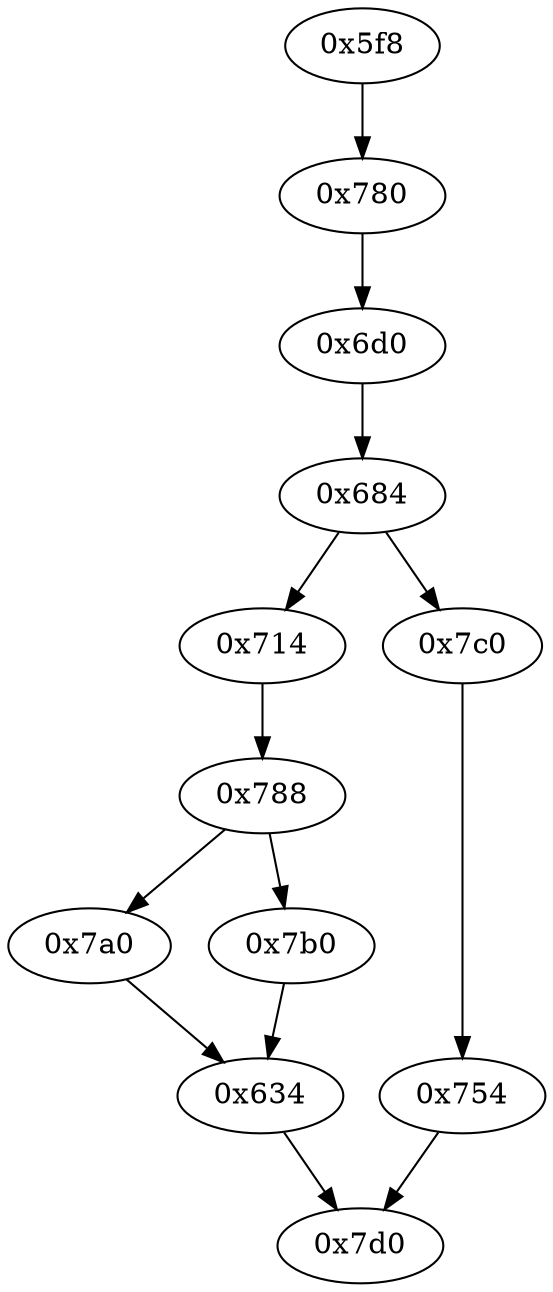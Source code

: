 strict digraph "" {
	"0x788"	 [opcode="[u'ldrsb', u'ldr', u'ldr', u'cmp', u'mov', u'b']"];
	"0x7a0"	 [opcode="[u'mov', u'bl', u'ldr', u'b']"];
	"0x788" -> "0x7a0";
	"0x7b0"	 [opcode="[u'mov', u'bl', u'ldr', u'b']"];
	"0x788" -> "0x7b0";
	"0x714"	 [opcode="[u'ldr', u'ldr', u'ldrb', u'strb', u'ldr', u'b']"];
	"0x714" -> "0x788";
	"0x684"	 [opcode="[u'ldrb', u'ldr', u'ldr', u'cmp', u'mov', u'b']"];
	"0x684" -> "0x714";
	"0x7c0"	 [opcode="[u'mov', u'bl', u'ldr', u'b']"];
	"0x684" -> "0x7c0";
	"0x780"	 [opcode="[u'ldr', u'b']"];
	"0x6d0"	 [opcode="[u'cmp', u'mov', u'mov', u'strb', u'ldr', u'b']"];
	"0x780" -> "0x6d0";
	"0x7d0"	 [opcode="[u'mov', u'sub', u'pop']"];
	"0x634"	 [opcode="[u'mov', u'mov']"];
	"0x7a0" -> "0x634";
	"0x7b0" -> "0x634";
	"0x754"	 [opcode="[u'mov', u'mov', u'b']"];
	"0x754" -> "0x7d0";
	"0x634" -> "0x7d0";
	"0x7c0" -> "0x754";
	"0x5f8"	 [opcode="[u'push', u'add', u'sub', u'mov', u'ldr', u'str', u'ldr', u'ldr', u'ldr', u'add', u'ldr', u'add', u'ldr', u'add', u'b']"];
	"0x5f8" -> "0x780";
	"0x6d0" -> "0x684";
}
